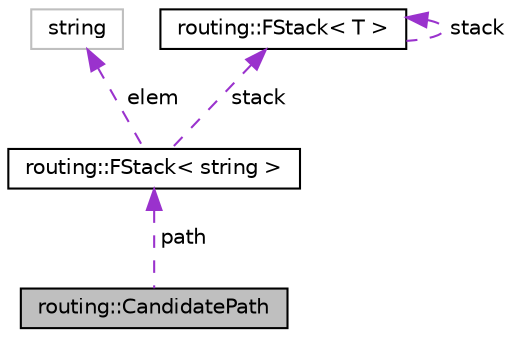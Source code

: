 digraph "routing::CandidatePath"
{
 // LATEX_PDF_SIZE
  edge [fontname="Helvetica",fontsize="10",labelfontname="Helvetica",labelfontsize="10"];
  node [fontname="Helvetica",fontsize="10",shape=record];
  Node1 [label="routing::CandidatePath",height=0.2,width=0.4,color="black", fillcolor="grey75", style="filled", fontcolor="black",tooltip=" "];
  Node2 -> Node1 [dir="back",color="darkorchid3",fontsize="10",style="dashed",label=" path" ,fontname="Helvetica"];
  Node2 [label="routing::FStack\< string \>",height=0.2,width=0.4,color="black", fillcolor="white", style="filled",URL="$classrouting_1_1FStack.html",tooltip=" "];
  Node3 -> Node2 [dir="back",color="darkorchid3",fontsize="10",style="dashed",label=" elem" ,fontname="Helvetica"];
  Node3 [label="string",height=0.2,width=0.4,color="grey75", fillcolor="white", style="filled",tooltip=" "];
  Node4 -> Node2 [dir="back",color="darkorchid3",fontsize="10",style="dashed",label=" stack" ,fontname="Helvetica"];
  Node4 [label="routing::FStack\< T \>",height=0.2,width=0.4,color="black", fillcolor="white", style="filled",URL="$classrouting_1_1FStack.html",tooltip=" "];
  Node4 -> Node4 [dir="back",color="darkorchid3",fontsize="10",style="dashed",label=" stack" ,fontname="Helvetica"];
}
